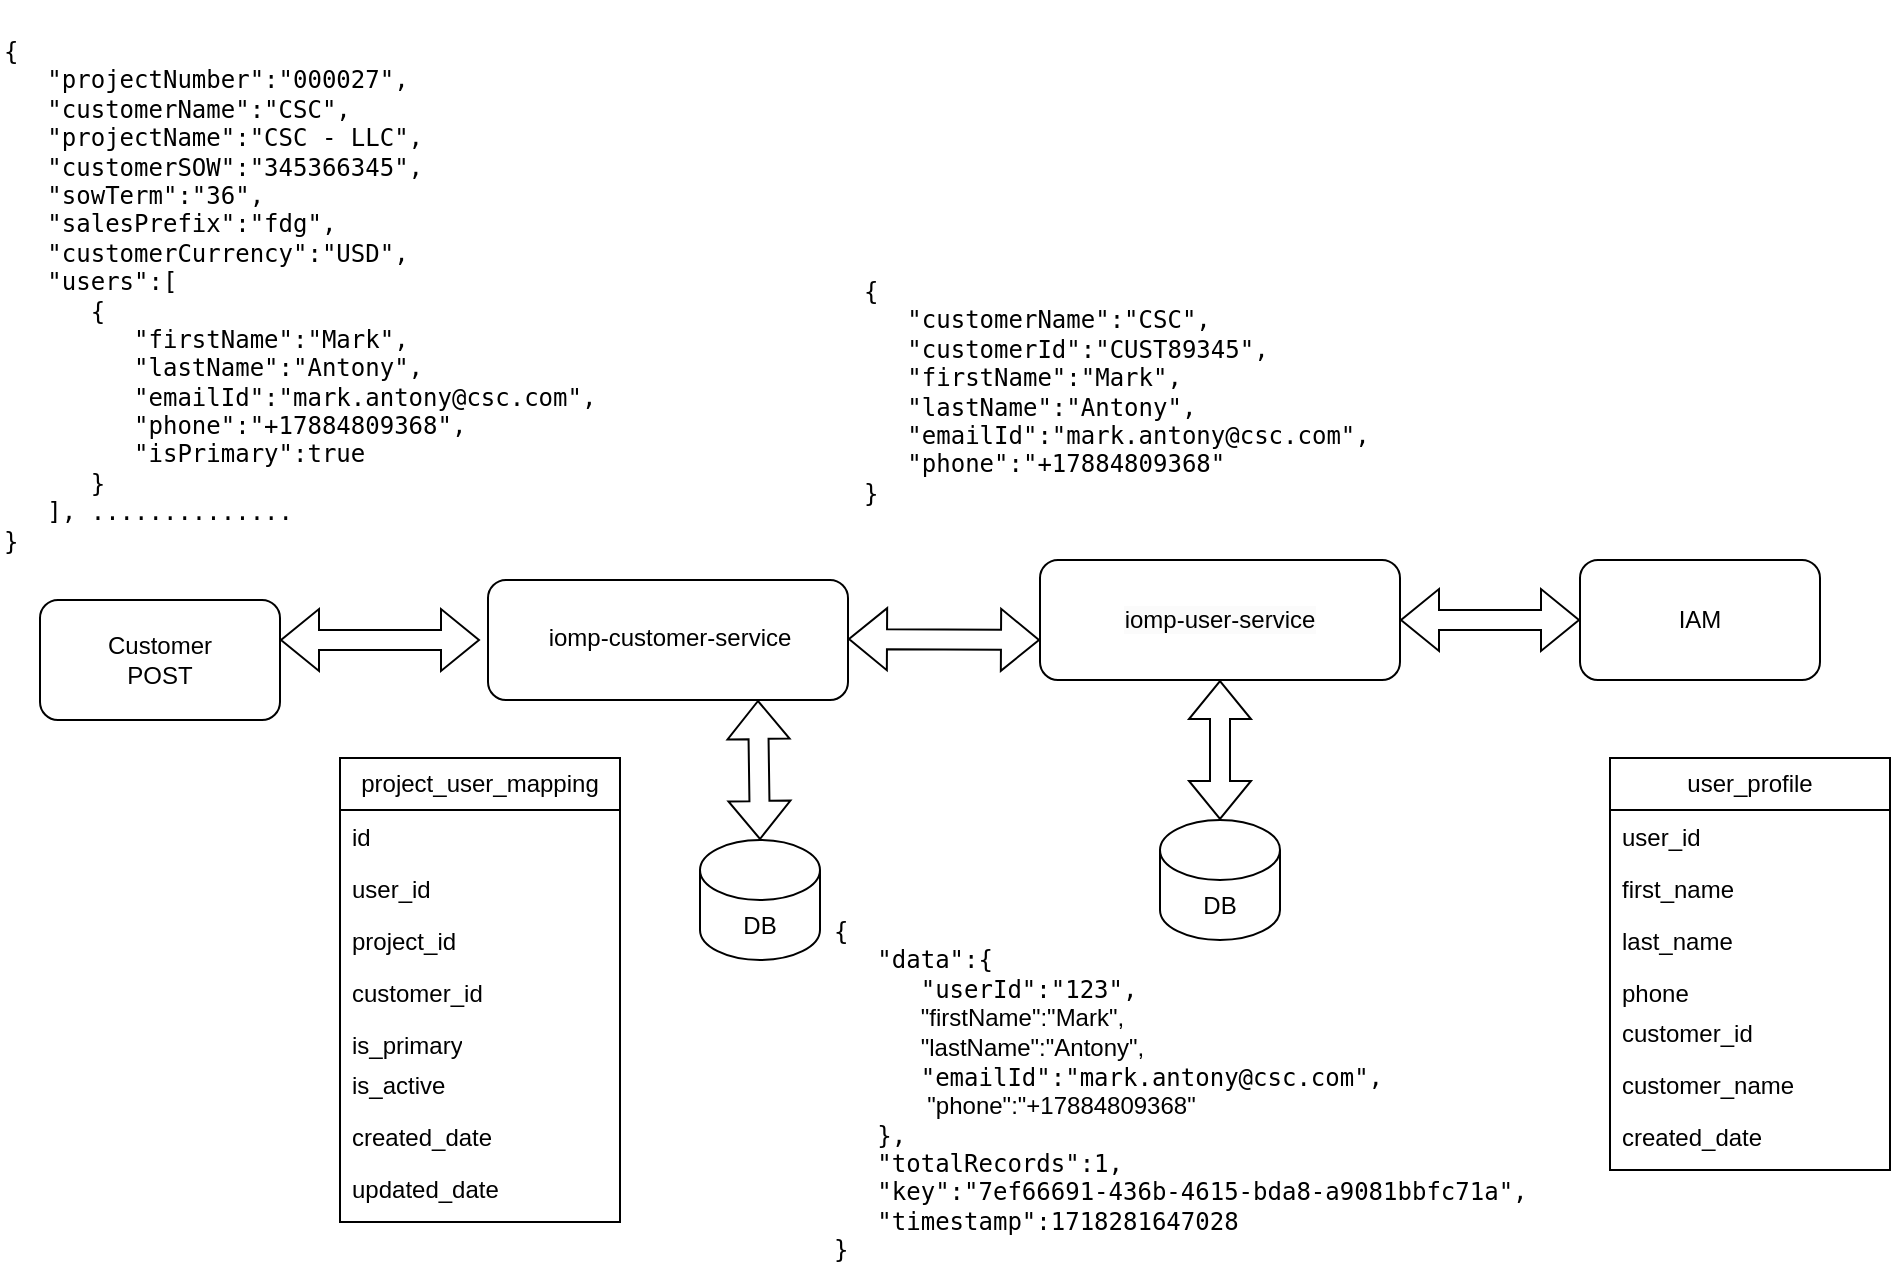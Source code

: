 <mxfile version="24.6.4" type="github">
  <diagram name="Page-1" id="BYTXbC25DRY8ZI2Z7DPX">
    <mxGraphModel dx="1026" dy="573" grid="1" gridSize="10" guides="1" tooltips="1" connect="1" arrows="1" fold="1" page="1" pageScale="1" pageWidth="827" pageHeight="1169" math="0" shadow="0">
      <root>
        <mxCell id="0" />
        <mxCell id="1" parent="0" />
        <mxCell id="M__pvSeYkyBA2umGWvLx-5" value="&lt;div&gt;Customer&lt;/div&gt;&lt;div&gt;POST&lt;/div&gt;" style="rounded=1;whiteSpace=wrap;html=1;" parent="1" vertex="1">
          <mxGeometry x="100" y="300" width="120" height="60" as="geometry" />
        </mxCell>
        <mxCell id="M__pvSeYkyBA2umGWvLx-6" value="" style="rounded=1;whiteSpace=wrap;html=1;" parent="1" vertex="1">
          <mxGeometry x="324" y="290" width="180" height="60" as="geometry" />
        </mxCell>
        <mxCell id="M__pvSeYkyBA2umGWvLx-7" value="iomp-customer-service" style="text;html=1;align=center;verticalAlign=middle;whiteSpace=wrap;rounded=0;" parent="1" vertex="1">
          <mxGeometry x="350" y="307.5" width="130" height="22.5" as="geometry" />
        </mxCell>
        <mxCell id="M__pvSeYkyBA2umGWvLx-13" value="" style="shape=flexArrow;endArrow=classic;startArrow=classic;html=1;rounded=0;" parent="1" edge="1">
          <mxGeometry width="100" height="100" relative="1" as="geometry">
            <mxPoint x="220" y="320" as="sourcePoint" />
            <mxPoint x="320" y="320" as="targetPoint" />
          </mxGeometry>
        </mxCell>
        <mxCell id="M__pvSeYkyBA2umGWvLx-14" value="" style="shape=flexArrow;endArrow=classic;startArrow=classic;html=1;rounded=0;" parent="1" edge="1">
          <mxGeometry width="100" height="100" relative="1" as="geometry">
            <mxPoint x="504" y="319.5" as="sourcePoint" />
            <mxPoint x="600" y="320" as="targetPoint" />
          </mxGeometry>
        </mxCell>
        <mxCell id="M__pvSeYkyBA2umGWvLx-25" value="DB" style="shape=cylinder3;whiteSpace=wrap;html=1;boundedLbl=1;backgroundOutline=1;size=15;" parent="1" vertex="1">
          <mxGeometry x="430" y="420" width="60" height="60" as="geometry" />
        </mxCell>
        <mxCell id="eWnXWsVsrv5pQYVKBkyM-1" value="&lt;pre style=&quot;margin-top: 0px;&quot;&gt;&lt;pre&gt;&lt;pre&gt;&lt;pre&gt;&lt;span dir=&quot;ltr&quot; class=&quot;ui-provider a b c d e f g h i j k l m n o p q r s t u v w x y z ab ac ae af ag ah ai aj ak&quot;&gt;&lt;p&gt;{&lt;br&gt;   &quot;projectNumber&quot;:&quot;000027&quot;,&lt;br&gt;   &quot;customerName&quot;:&quot;CSC&quot;,&lt;br&gt;   &quot;projectName&quot;:&quot;CSC - LLC&quot;,&lt;br&gt;   &quot;customerSOW&quot;:&quot;345366345&quot;,&lt;br&gt;   &quot;sowTerm&quot;:&quot;36&quot;,&lt;br&gt;   &quot;salesPrefix&quot;:&quot;fdg&quot;,&lt;br&gt;   &quot;customerCurrency&quot;:&quot;USD&quot;,&lt;br&gt;   &quot;users&quot;:[&lt;br&gt;      {&lt;br&gt;         &quot;firstName&quot;:&quot;Mark&quot;,&lt;br&gt;         &quot;lastName&quot;:&quot;Antony&quot;,&lt;br&gt;         &quot;emailId&quot;:&quot;mark.antony@csc.com&quot;,&lt;br&gt;         &quot;phone&quot;:&quot;+17884809368&quot;,&lt;br&gt;         &quot;isPrimary&quot;:true&lt;br&gt;      }&lt;br&gt;   ], ..............&lt;br&gt;}&lt;br&gt;&lt;/p&gt;&lt;p&gt;&lt;/p&gt;&lt;/span&gt;&lt;/pre&gt;&lt;/pre&gt;&lt;/pre&gt;&lt;/pre&gt;" style="text;html=1;whiteSpace=wrap;overflow=hidden;rounded=0;align=left;" parent="1" vertex="1">
          <mxGeometry x="80" width="360" height="290" as="geometry" />
        </mxCell>
        <mxCell id="0USdb_t3DaOtPhE5vXOL-1" value="&lt;span style=&quot;color: rgb(0, 0, 0); font-family: Helvetica; font-size: 12px; font-style: normal; font-variant-ligatures: normal; font-variant-caps: normal; font-weight: 400; letter-spacing: normal; orphans: 2; text-align: center; text-indent: 0px; text-transform: none; widows: 2; word-spacing: 0px; -webkit-text-stroke-width: 0px; white-space: normal; background-color: rgb(251, 251, 251); text-decoration-thickness: initial; text-decoration-style: initial; text-decoration-color: initial; display: inline !important; float: none;&quot;&gt;iomp-user-service&lt;/span&gt;" style="rounded=1;whiteSpace=wrap;html=1;" vertex="1" parent="1">
          <mxGeometry x="600" y="280" width="180" height="60" as="geometry" />
        </mxCell>
        <mxCell id="0USdb_t3DaOtPhE5vXOL-2" value="DB" style="shape=cylinder3;whiteSpace=wrap;html=1;boundedLbl=1;backgroundOutline=1;size=15;" vertex="1" parent="1">
          <mxGeometry x="660" y="410" width="60" height="60" as="geometry" />
        </mxCell>
        <mxCell id="0USdb_t3DaOtPhE5vXOL-3" value="" style="shape=flexArrow;endArrow=classic;startArrow=classic;html=1;rounded=0;entryX=0.75;entryY=1;entryDx=0;entryDy=0;exitX=0.5;exitY=0;exitDx=0;exitDy=0;exitPerimeter=0;" edge="1" parent="1" source="M__pvSeYkyBA2umGWvLx-25" target="M__pvSeYkyBA2umGWvLx-6">
          <mxGeometry width="100" height="100" relative="1" as="geometry">
            <mxPoint x="450" y="390" as="sourcePoint" />
            <mxPoint x="550" y="290" as="targetPoint" />
          </mxGeometry>
        </mxCell>
        <mxCell id="0USdb_t3DaOtPhE5vXOL-5" value="" style="shape=flexArrow;endArrow=classic;startArrow=classic;html=1;rounded=0;exitX=0.5;exitY=0;exitDx=0;exitDy=0;exitPerimeter=0;entryX=0.5;entryY=1;entryDx=0;entryDy=0;" edge="1" parent="1" source="0USdb_t3DaOtPhE5vXOL-2" target="0USdb_t3DaOtPhE5vXOL-1">
          <mxGeometry width="100" height="100" relative="1" as="geometry">
            <mxPoint x="470" y="430" as="sourcePoint" />
            <mxPoint x="550" y="370" as="targetPoint" />
          </mxGeometry>
        </mxCell>
        <mxCell id="0USdb_t3DaOtPhE5vXOL-6" value="&lt;pre style=&quot;margin-top: 0px;&quot;&gt;&lt;pre&gt;&lt;pre&gt;&lt;pre&gt;&lt;span dir=&quot;ltr&quot; class=&quot;ui-provider a b c d e f g h i j k l m n o p q r s t u v w x y z ab ac ae af ag ah ai aj ak&quot;&gt;&lt;pre&gt;{&lt;br/&gt;   &quot;customerName&quot;:&quot;CSC&quot;,&lt;br/&gt;   &quot;customerId&quot;:&quot;CUST89345&quot;,&lt;br/&gt;   &quot;firstName&quot;:&quot;Mark&quot;,&lt;br/&gt;   &quot;lastName&quot;:&quot;Antony&quot;,&lt;br/&gt;   &quot;emailId&quot;:&quot;mark.antony@csc.com&quot;,&lt;br/&gt;   &quot;phone&quot;:&quot;+17884809368&quot;&lt;br/&gt;}&lt;br&gt;&lt;/pre&gt;&lt;/span&gt;&lt;/pre&gt;&lt;/pre&gt;&lt;/pre&gt;&lt;/pre&gt;" style="text;html=1;whiteSpace=wrap;overflow=hidden;rounded=0;align=left;" vertex="1" parent="1">
          <mxGeometry x="510" y="120" width="390" height="180" as="geometry" />
        </mxCell>
        <mxCell id="0USdb_t3DaOtPhE5vXOL-7" value="&lt;pre style=&quot;margin-top: 0px;&quot;&gt;&lt;pre&gt;&lt;pre&gt;&lt;pre&gt;&lt;span dir=&quot;ltr&quot; class=&quot;ui-provider a b c d e f g h i j k l m n o p q r s t u v w x y z ab ac ae af ag ah ai aj ak&quot;&gt;&lt;pre&gt;&lt;pre&gt;&lt;pre&gt;{&lt;br&gt;   &quot;data&quot;:{&lt;br&gt;      &quot;userId&quot;:&quot;123&quot;,&lt;br&gt;      &lt;span style=&quot;white-space: normal; font-size: 9pt; line-height: 13.8px; font-family: Calibri, sans-serif;&quot; lang=&quot;EN-US&quot;&gt;&quot;firstName&quot;:&quot;Mark&quot;,&lt;br&gt;&amp;nbsp; &amp;nbsp; &amp;nbsp; &amp;nbsp; &amp;nbsp; &amp;nbsp; &amp;nbsp;&quot;lastName&quot;:&quot;Antony&quot;,&lt;/span&gt;&lt;span style=&quot;white-space: normal; font-size: 9pt; line-height: 13.8px; font-family: Calibri, sans-serif;&quot; lang=&quot;EN-US&quot;&gt;&lt;br&gt;&lt;/span&gt;      &quot;emailId&quot;:&quot;mark.antony@csc.com&quot;,&lt;br&gt;&lt;span style=&quot;background-color: initial; font-family: Helvetica; white-space: normal;&quot;&gt;&amp;nbsp; &amp;nbsp; &amp;nbsp; &amp;nbsp; &amp;nbsp; &amp;nbsp; &amp;nbsp; &quot;phone&quot;:&quot;+17884809368&quot;&lt;br&gt;&lt;/span&gt;   },&lt;br&gt;   &quot;totalRecords&quot;:1,&lt;br&gt;   &quot;key&quot;:&quot;7ef66691-436b-4615-bda8-a9081bbfc71a&quot;,&lt;br&gt;   &quot;timestamp&quot;:1718281647028&lt;br&gt;}&lt;/pre&gt;&lt;/pre&gt;&lt;blockquote&gt;&lt;span style=&quot;font-size: medium; white-space: normal;&quot;&gt;&lt;/span&gt;&lt;/blockquote&gt;&lt;/pre&gt;&lt;/span&gt;&lt;/pre&gt;&lt;/pre&gt;&lt;/pre&gt;&lt;/pre&gt;" style="text;html=1;whiteSpace=wrap;overflow=hidden;rounded=0;align=left;" vertex="1" parent="1">
          <mxGeometry x="495" y="440" width="390" height="190" as="geometry" />
        </mxCell>
        <mxCell id="0USdb_t3DaOtPhE5vXOL-8" value="IAM" style="rounded=1;whiteSpace=wrap;html=1;" vertex="1" parent="1">
          <mxGeometry x="870" y="280" width="120" height="60" as="geometry" />
        </mxCell>
        <mxCell id="0USdb_t3DaOtPhE5vXOL-10" value="" style="shape=flexArrow;endArrow=classic;startArrow=classic;html=1;rounded=0;entryX=0;entryY=0.5;entryDx=0;entryDy=0;exitX=1;exitY=0.5;exitDx=0;exitDy=0;" edge="1" parent="1" source="0USdb_t3DaOtPhE5vXOL-1" target="0USdb_t3DaOtPhE5vXOL-8">
          <mxGeometry width="100" height="100" relative="1" as="geometry">
            <mxPoint x="780" y="320" as="sourcePoint" />
            <mxPoint x="880" y="220" as="targetPoint" />
          </mxGeometry>
        </mxCell>
        <mxCell id="0USdb_t3DaOtPhE5vXOL-11" value="user_profile" style="swimlane;fontStyle=0;childLayout=stackLayout;horizontal=1;startSize=26;fillColor=none;horizontalStack=0;resizeParent=1;resizeParentMax=0;resizeLast=0;collapsible=1;marginBottom=0;whiteSpace=wrap;html=1;" vertex="1" parent="1">
          <mxGeometry x="885" y="379" width="140" height="206" as="geometry" />
        </mxCell>
        <mxCell id="0USdb_t3DaOtPhE5vXOL-12" value="user_id" style="text;strokeColor=none;fillColor=none;align=left;verticalAlign=top;spacingLeft=4;spacingRight=4;overflow=hidden;rotatable=0;points=[[0,0.5],[1,0.5]];portConstraint=eastwest;whiteSpace=wrap;html=1;" vertex="1" parent="0USdb_t3DaOtPhE5vXOL-11">
          <mxGeometry y="26" width="140" height="26" as="geometry" />
        </mxCell>
        <mxCell id="0USdb_t3DaOtPhE5vXOL-13" value="first_name" style="text;strokeColor=none;fillColor=none;align=left;verticalAlign=top;spacingLeft=4;spacingRight=4;overflow=hidden;rotatable=0;points=[[0,0.5],[1,0.5]];portConstraint=eastwest;whiteSpace=wrap;html=1;" vertex="1" parent="0USdb_t3DaOtPhE5vXOL-11">
          <mxGeometry y="52" width="140" height="26" as="geometry" />
        </mxCell>
        <mxCell id="0USdb_t3DaOtPhE5vXOL-14" value="last_name" style="text;strokeColor=none;fillColor=none;align=left;verticalAlign=top;spacingLeft=4;spacingRight=4;overflow=hidden;rotatable=0;points=[[0,0.5],[1,0.5]];portConstraint=eastwest;whiteSpace=wrap;html=1;" vertex="1" parent="0USdb_t3DaOtPhE5vXOL-11">
          <mxGeometry y="78" width="140" height="26" as="geometry" />
        </mxCell>
        <mxCell id="0USdb_t3DaOtPhE5vXOL-16" value="&lt;div&gt;phone&lt;/div&gt;" style="text;strokeColor=none;fillColor=none;align=left;verticalAlign=top;spacingLeft=4;spacingRight=4;overflow=hidden;rotatable=0;points=[[0,0.5],[1,0.5]];portConstraint=eastwest;whiteSpace=wrap;html=1;" vertex="1" parent="0USdb_t3DaOtPhE5vXOL-11">
          <mxGeometry y="104" width="140" height="20" as="geometry" />
        </mxCell>
        <mxCell id="0USdb_t3DaOtPhE5vXOL-15" value="customer_id" style="text;strokeColor=none;fillColor=none;align=left;verticalAlign=top;spacingLeft=4;spacingRight=4;overflow=hidden;rotatable=0;points=[[0,0.5],[1,0.5]];portConstraint=eastwest;whiteSpace=wrap;html=1;" vertex="1" parent="0USdb_t3DaOtPhE5vXOL-11">
          <mxGeometry y="124" width="140" height="26" as="geometry" />
        </mxCell>
        <mxCell id="0USdb_t3DaOtPhE5vXOL-18" value="customer_name" style="text;strokeColor=none;fillColor=none;align=left;verticalAlign=top;spacingLeft=4;spacingRight=4;overflow=hidden;rotatable=0;points=[[0,0.5],[1,0.5]];portConstraint=eastwest;whiteSpace=wrap;html=1;" vertex="1" parent="0USdb_t3DaOtPhE5vXOL-11">
          <mxGeometry y="150" width="140" height="26" as="geometry" />
        </mxCell>
        <mxCell id="0USdb_t3DaOtPhE5vXOL-17" value="&lt;div&gt;created_date&lt;/div&gt;" style="text;strokeColor=none;fillColor=none;align=left;verticalAlign=top;spacingLeft=4;spacingRight=4;overflow=hidden;rotatable=0;points=[[0,0.5],[1,0.5]];portConstraint=eastwest;whiteSpace=wrap;html=1;" vertex="1" parent="0USdb_t3DaOtPhE5vXOL-11">
          <mxGeometry y="176" width="140" height="30" as="geometry" />
        </mxCell>
        <mxCell id="0USdb_t3DaOtPhE5vXOL-19" value="project_user_mapping" style="swimlane;fontStyle=0;childLayout=stackLayout;horizontal=1;startSize=26;fillColor=none;horizontalStack=0;resizeParent=1;resizeParentMax=0;resizeLast=0;collapsible=1;marginBottom=0;whiteSpace=wrap;html=1;" vertex="1" parent="1">
          <mxGeometry x="250" y="379" width="140" height="232" as="geometry" />
        </mxCell>
        <mxCell id="0USdb_t3DaOtPhE5vXOL-20" value="id" style="text;strokeColor=none;fillColor=none;align=left;verticalAlign=top;spacingLeft=4;spacingRight=4;overflow=hidden;rotatable=0;points=[[0,0.5],[1,0.5]];portConstraint=eastwest;whiteSpace=wrap;html=1;" vertex="1" parent="0USdb_t3DaOtPhE5vXOL-19">
          <mxGeometry y="26" width="140" height="26" as="geometry" />
        </mxCell>
        <mxCell id="0USdb_t3DaOtPhE5vXOL-27" value="user_id" style="text;strokeColor=none;fillColor=none;align=left;verticalAlign=top;spacingLeft=4;spacingRight=4;overflow=hidden;rotatable=0;points=[[0,0.5],[1,0.5]];portConstraint=eastwest;whiteSpace=wrap;html=1;" vertex="1" parent="0USdb_t3DaOtPhE5vXOL-19">
          <mxGeometry y="52" width="140" height="26" as="geometry" />
        </mxCell>
        <mxCell id="0USdb_t3DaOtPhE5vXOL-21" value="project_id" style="text;strokeColor=none;fillColor=none;align=left;verticalAlign=top;spacingLeft=4;spacingRight=4;overflow=hidden;rotatable=0;points=[[0,0.5],[1,0.5]];portConstraint=eastwest;whiteSpace=wrap;html=1;" vertex="1" parent="0USdb_t3DaOtPhE5vXOL-19">
          <mxGeometry y="78" width="140" height="26" as="geometry" />
        </mxCell>
        <mxCell id="0USdb_t3DaOtPhE5vXOL-22" value="customer_id" style="text;strokeColor=none;fillColor=none;align=left;verticalAlign=top;spacingLeft=4;spacingRight=4;overflow=hidden;rotatable=0;points=[[0,0.5],[1,0.5]];portConstraint=eastwest;whiteSpace=wrap;html=1;" vertex="1" parent="0USdb_t3DaOtPhE5vXOL-19">
          <mxGeometry y="104" width="140" height="26" as="geometry" />
        </mxCell>
        <mxCell id="0USdb_t3DaOtPhE5vXOL-23" value="&lt;div&gt;is_primary&lt;/div&gt;" style="text;strokeColor=none;fillColor=none;align=left;verticalAlign=top;spacingLeft=4;spacingRight=4;overflow=hidden;rotatable=0;points=[[0,0.5],[1,0.5]];portConstraint=eastwest;whiteSpace=wrap;html=1;" vertex="1" parent="0USdb_t3DaOtPhE5vXOL-19">
          <mxGeometry y="130" width="140" height="20" as="geometry" />
        </mxCell>
        <mxCell id="0USdb_t3DaOtPhE5vXOL-24" value="is_active" style="text;strokeColor=none;fillColor=none;align=left;verticalAlign=top;spacingLeft=4;spacingRight=4;overflow=hidden;rotatable=0;points=[[0,0.5],[1,0.5]];portConstraint=eastwest;whiteSpace=wrap;html=1;" vertex="1" parent="0USdb_t3DaOtPhE5vXOL-19">
          <mxGeometry y="150" width="140" height="26" as="geometry" />
        </mxCell>
        <mxCell id="0USdb_t3DaOtPhE5vXOL-25" value="created_date" style="text;strokeColor=none;fillColor=none;align=left;verticalAlign=top;spacingLeft=4;spacingRight=4;overflow=hidden;rotatable=0;points=[[0,0.5],[1,0.5]];portConstraint=eastwest;whiteSpace=wrap;html=1;" vertex="1" parent="0USdb_t3DaOtPhE5vXOL-19">
          <mxGeometry y="176" width="140" height="26" as="geometry" />
        </mxCell>
        <mxCell id="0USdb_t3DaOtPhE5vXOL-26" value="&lt;div&gt;updated_date&lt;/div&gt;" style="text;strokeColor=none;fillColor=none;align=left;verticalAlign=top;spacingLeft=4;spacingRight=4;overflow=hidden;rotatable=0;points=[[0,0.5],[1,0.5]];portConstraint=eastwest;whiteSpace=wrap;html=1;" vertex="1" parent="0USdb_t3DaOtPhE5vXOL-19">
          <mxGeometry y="202" width="140" height="30" as="geometry" />
        </mxCell>
      </root>
    </mxGraphModel>
  </diagram>
</mxfile>
